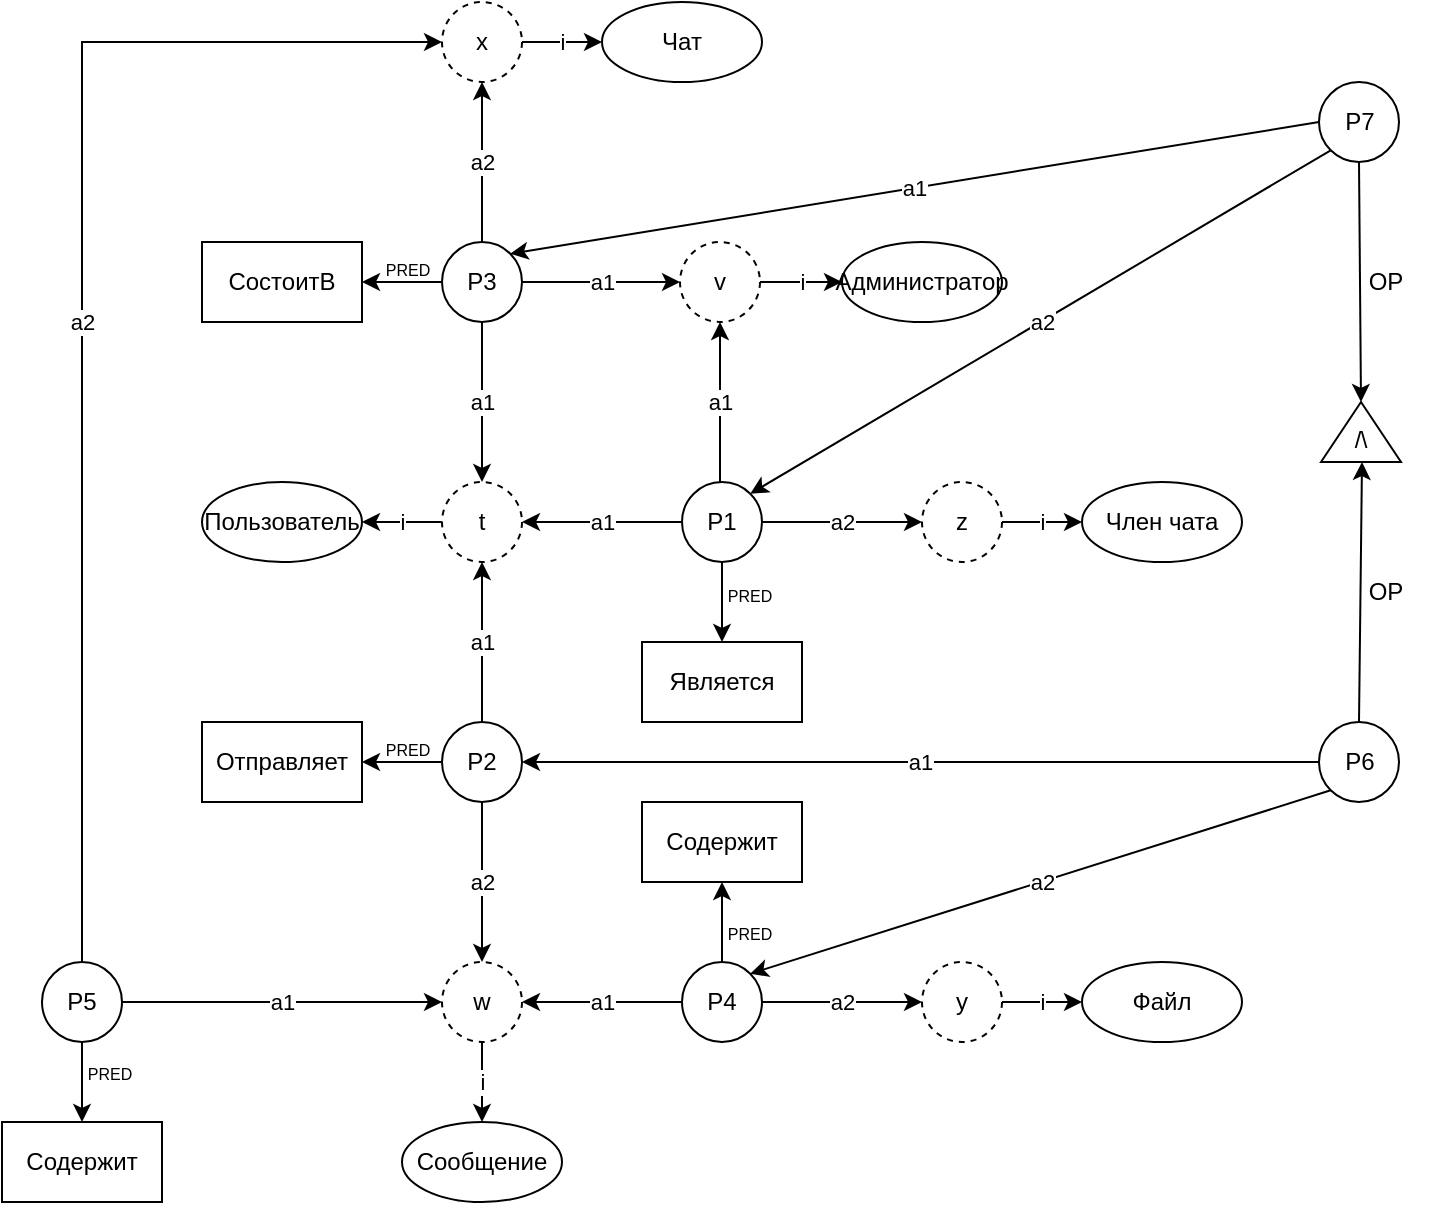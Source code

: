 <mxfile version="24.5.4" type="github">
  <diagram name="Страница — 1" id="cL5zYSq91LqEgFXlHr-6">
    <mxGraphModel dx="1728" dy="950" grid="1" gridSize="10" guides="1" tooltips="1" connect="1" arrows="1" fold="1" page="1" pageScale="1" pageWidth="827" pageHeight="1169" math="0" shadow="0">
      <root>
        <mxCell id="0" />
        <mxCell id="1" parent="0" />
        <mxCell id="PWmW-OovI-Y7tzKx8yKO-1" value="Пользователь" style="ellipse;whiteSpace=wrap;html=1;" vertex="1" parent="1">
          <mxGeometry x="120" y="840" width="80" height="40" as="geometry" />
        </mxCell>
        <mxCell id="PWmW-OovI-Y7tzKx8yKO-2" value="" style="endArrow=classic;html=1;rounded=0;entryX=1;entryY=0.5;entryDx=0;entryDy=0;exitX=0;exitY=0.5;exitDx=0;exitDy=0;" edge="1" parent="1" source="PWmW-OovI-Y7tzKx8yKO-4" target="PWmW-OovI-Y7tzKx8yKO-1">
          <mxGeometry relative="1" as="geometry">
            <mxPoint x="180" y="900" as="sourcePoint" />
            <mxPoint x="280" y="900" as="targetPoint" />
          </mxGeometry>
        </mxCell>
        <mxCell id="PWmW-OovI-Y7tzKx8yKO-3" value="i" style="edgeLabel;resizable=0;html=1;;align=center;verticalAlign=middle;" connectable="0" vertex="1" parent="PWmW-OovI-Y7tzKx8yKO-2">
          <mxGeometry relative="1" as="geometry" />
        </mxCell>
        <mxCell id="PWmW-OovI-Y7tzKx8yKO-4" value="t" style="ellipse;whiteSpace=wrap;html=1;align=center;dashed=1;" vertex="1" parent="1">
          <mxGeometry x="240" y="840" width="40" height="40" as="geometry" />
        </mxCell>
        <mxCell id="PWmW-OovI-Y7tzKx8yKO-5" value="P1" style="ellipse;whiteSpace=wrap;html=1;" vertex="1" parent="1">
          <mxGeometry x="360" y="840" width="40" height="40" as="geometry" />
        </mxCell>
        <mxCell id="PWmW-OovI-Y7tzKx8yKO-6" value="Является" style="rounded=0;whiteSpace=wrap;html=1;" vertex="1" parent="1">
          <mxGeometry x="340" y="920" width="80" height="40" as="geometry" />
        </mxCell>
        <mxCell id="PWmW-OovI-Y7tzKx8yKO-7" value="" style="endArrow=classic;html=1;rounded=0;" edge="1" parent="1">
          <mxGeometry width="50" height="50" relative="1" as="geometry">
            <mxPoint x="380" y="880" as="sourcePoint" />
            <mxPoint x="380" y="920" as="targetPoint" />
          </mxGeometry>
        </mxCell>
        <mxCell id="PWmW-OovI-Y7tzKx8yKO-8" value="&lt;font style=&quot;font-size: 8px;&quot;&gt;PRED&lt;/font&gt;" style="text;html=1;align=center;verticalAlign=middle;whiteSpace=wrap;rounded=0;" vertex="1" parent="1">
          <mxGeometry x="364" y="881" width="60" height="30" as="geometry" />
        </mxCell>
        <mxCell id="PWmW-OovI-Y7tzKx8yKO-9" value="Член чата" style="ellipse;whiteSpace=wrap;html=1;" vertex="1" parent="1">
          <mxGeometry x="560" y="840" width="80" height="40" as="geometry" />
        </mxCell>
        <mxCell id="PWmW-OovI-Y7tzKx8yKO-10" value="" style="endArrow=classic;html=1;rounded=0;exitX=1;exitY=0.5;exitDx=0;exitDy=0;entryX=0;entryY=0.5;entryDx=0;entryDy=0;" edge="1" parent="1" source="PWmW-OovI-Y7tzKx8yKO-12" target="PWmW-OovI-Y7tzKx8yKO-9">
          <mxGeometry relative="1" as="geometry">
            <mxPoint x="658.5" y="910" as="sourcePoint" />
            <mxPoint x="590" y="860" as="targetPoint" />
          </mxGeometry>
        </mxCell>
        <mxCell id="PWmW-OovI-Y7tzKx8yKO-11" value="i" style="edgeLabel;resizable=0;html=1;;align=center;verticalAlign=middle;" connectable="0" vertex="1" parent="PWmW-OovI-Y7tzKx8yKO-10">
          <mxGeometry relative="1" as="geometry" />
        </mxCell>
        <mxCell id="PWmW-OovI-Y7tzKx8yKO-12" value="z" style="ellipse;whiteSpace=wrap;html=1;align=center;dashed=1;" vertex="1" parent="1">
          <mxGeometry x="480" y="840" width="40" height="40" as="geometry" />
        </mxCell>
        <mxCell id="PWmW-OovI-Y7tzKx8yKO-13" value="" style="endArrow=classic;html=1;rounded=0;entryX=1;entryY=0.5;entryDx=0;entryDy=0;exitX=0;exitY=0.5;exitDx=0;exitDy=0;" edge="1" parent="1" source="PWmW-OovI-Y7tzKx8yKO-5" target="PWmW-OovI-Y7tzKx8yKO-4">
          <mxGeometry relative="1" as="geometry">
            <mxPoint x="315" y="820" as="sourcePoint" />
            <mxPoint x="315" y="860" as="targetPoint" />
            <Array as="points" />
          </mxGeometry>
        </mxCell>
        <mxCell id="PWmW-OovI-Y7tzKx8yKO-14" value="a1" style="edgeLabel;resizable=0;html=1;;align=center;verticalAlign=middle;" connectable="0" vertex="1" parent="PWmW-OovI-Y7tzKx8yKO-13">
          <mxGeometry relative="1" as="geometry" />
        </mxCell>
        <mxCell id="PWmW-OovI-Y7tzKx8yKO-15" value="" style="endArrow=classic;html=1;rounded=0;entryX=0;entryY=0.5;entryDx=0;entryDy=0;exitX=1;exitY=0.5;exitDx=0;exitDy=0;" edge="1" parent="1" source="PWmW-OovI-Y7tzKx8yKO-5" target="PWmW-OovI-Y7tzKx8yKO-12">
          <mxGeometry relative="1" as="geometry">
            <mxPoint x="400" y="880" as="sourcePoint" />
            <mxPoint x="480" y="880" as="targetPoint" />
          </mxGeometry>
        </mxCell>
        <mxCell id="PWmW-OovI-Y7tzKx8yKO-16" value="a2" style="edgeLabel;resizable=0;html=1;;align=center;verticalAlign=middle;" connectable="0" vertex="1" parent="PWmW-OovI-Y7tzKx8yKO-15">
          <mxGeometry relative="1" as="geometry" />
        </mxCell>
        <mxCell id="PWmW-OovI-Y7tzKx8yKO-17" value="P2" style="ellipse;whiteSpace=wrap;html=1;" vertex="1" parent="1">
          <mxGeometry x="240" y="960" width="40" height="40" as="geometry" />
        </mxCell>
        <mxCell id="PWmW-OovI-Y7tzKx8yKO-18" value="" style="endArrow=classic;html=1;rounded=0;exitX=0;exitY=0.5;exitDx=0;exitDy=0;entryX=1;entryY=0.5;entryDx=0;entryDy=0;" edge="1" parent="1" source="PWmW-OovI-Y7tzKx8yKO-17" target="PWmW-OovI-Y7tzKx8yKO-20">
          <mxGeometry width="50" height="50" relative="1" as="geometry">
            <mxPoint x="196" y="980" as="sourcePoint" />
            <mxPoint x="160" y="980" as="targetPoint" />
          </mxGeometry>
        </mxCell>
        <mxCell id="PWmW-OovI-Y7tzKx8yKO-19" value="&lt;font style=&quot;font-size: 8px;&quot;&gt;PRED&lt;/font&gt;" style="text;html=1;align=center;verticalAlign=middle;whiteSpace=wrap;rounded=0;" vertex="1" parent="1">
          <mxGeometry x="193" y="958" width="60" height="30" as="geometry" />
        </mxCell>
        <mxCell id="PWmW-OovI-Y7tzKx8yKO-20" value="Отправляет" style="rounded=0;whiteSpace=wrap;html=1;" vertex="1" parent="1">
          <mxGeometry x="120" y="960" width="80" height="40" as="geometry" />
        </mxCell>
        <mxCell id="PWmW-OovI-Y7tzKx8yKO-21" value="" style="endArrow=classic;html=1;rounded=0;entryX=0.5;entryY=1;entryDx=0;entryDy=0;exitX=0.5;exitY=0;exitDx=0;exitDy=0;" edge="1" parent="1" source="PWmW-OovI-Y7tzKx8yKO-17" target="PWmW-OovI-Y7tzKx8yKO-4">
          <mxGeometry relative="1" as="geometry">
            <mxPoint x="370" y="960" as="sourcePoint" />
            <mxPoint x="290" y="960" as="targetPoint" />
            <Array as="points" />
          </mxGeometry>
        </mxCell>
        <mxCell id="PWmW-OovI-Y7tzKx8yKO-22" value="a1" style="edgeLabel;resizable=0;html=1;;align=center;verticalAlign=middle;" connectable="0" vertex="1" parent="PWmW-OovI-Y7tzKx8yKO-21">
          <mxGeometry relative="1" as="geometry" />
        </mxCell>
        <mxCell id="PWmW-OovI-Y7tzKx8yKO-23" value="Сообщение" style="ellipse;whiteSpace=wrap;html=1;" vertex="1" parent="1">
          <mxGeometry x="220" y="1160" width="80" height="40" as="geometry" />
        </mxCell>
        <mxCell id="PWmW-OovI-Y7tzKx8yKO-24" value="" style="endArrow=classic;html=1;rounded=0;entryX=0.5;entryY=0;entryDx=0;entryDy=0;exitX=0.5;exitY=1;exitDx=0;exitDy=0;" edge="1" parent="1" source="PWmW-OovI-Y7tzKx8yKO-26" target="PWmW-OovI-Y7tzKx8yKO-23">
          <mxGeometry relative="1" as="geometry">
            <mxPoint x="180" y="1140" as="sourcePoint" />
            <mxPoint x="160" y="1100" as="targetPoint" />
          </mxGeometry>
        </mxCell>
        <mxCell id="PWmW-OovI-Y7tzKx8yKO-25" value="i" style="edgeLabel;resizable=0;html=1;;align=center;verticalAlign=middle;" connectable="0" vertex="1" parent="PWmW-OovI-Y7tzKx8yKO-24">
          <mxGeometry relative="1" as="geometry" />
        </mxCell>
        <mxCell id="PWmW-OovI-Y7tzKx8yKO-26" value="w" style="ellipse;whiteSpace=wrap;html=1;align=center;dashed=1;" vertex="1" parent="1">
          <mxGeometry x="240" y="1080" width="40" height="40" as="geometry" />
        </mxCell>
        <mxCell id="PWmW-OovI-Y7tzKx8yKO-27" value="" style="endArrow=classic;html=1;rounded=0;entryX=0.5;entryY=0;entryDx=0;entryDy=0;exitX=0.5;exitY=1;exitDx=0;exitDy=0;" edge="1" parent="1" source="PWmW-OovI-Y7tzKx8yKO-17" target="PWmW-OovI-Y7tzKx8yKO-26">
          <mxGeometry relative="1" as="geometry">
            <mxPoint x="330" y="1060" as="sourcePoint" />
            <mxPoint x="410" y="1060" as="targetPoint" />
          </mxGeometry>
        </mxCell>
        <mxCell id="PWmW-OovI-Y7tzKx8yKO-28" value="a2" style="edgeLabel;resizable=0;html=1;;align=center;verticalAlign=middle;" connectable="0" vertex="1" parent="PWmW-OovI-Y7tzKx8yKO-27">
          <mxGeometry relative="1" as="geometry" />
        </mxCell>
        <mxCell id="PWmW-OovI-Y7tzKx8yKO-29" value="Администратор" style="ellipse;whiteSpace=wrap;html=1;" vertex="1" parent="1">
          <mxGeometry x="440" y="720" width="80" height="40" as="geometry" />
        </mxCell>
        <mxCell id="PWmW-OovI-Y7tzKx8yKO-30" value="" style="endArrow=classic;html=1;rounded=0;exitX=1;exitY=0.5;exitDx=0;exitDy=0;" edge="1" parent="1" source="PWmW-OovI-Y7tzKx8yKO-32">
          <mxGeometry relative="1" as="geometry">
            <mxPoint x="700" y="790" as="sourcePoint" />
            <mxPoint x="440" y="740" as="targetPoint" />
          </mxGeometry>
        </mxCell>
        <mxCell id="PWmW-OovI-Y7tzKx8yKO-31" value="i" style="edgeLabel;resizable=0;html=1;;align=center;verticalAlign=middle;" connectable="0" vertex="1" parent="PWmW-OovI-Y7tzKx8yKO-30">
          <mxGeometry relative="1" as="geometry" />
        </mxCell>
        <mxCell id="PWmW-OovI-Y7tzKx8yKO-32" value="v" style="ellipse;whiteSpace=wrap;html=1;align=center;dashed=1;" vertex="1" parent="1">
          <mxGeometry x="359" y="720" width="40" height="40" as="geometry" />
        </mxCell>
        <mxCell id="PWmW-OovI-Y7tzKx8yKO-33" value="" style="endArrow=classic;html=1;rounded=0;entryX=0.5;entryY=1;entryDx=0;entryDy=0;" edge="1" parent="1" target="PWmW-OovI-Y7tzKx8yKO-32">
          <mxGeometry relative="1" as="geometry">
            <mxPoint x="379" y="840" as="sourcePoint" />
            <mxPoint x="290" y="820" as="targetPoint" />
            <Array as="points" />
          </mxGeometry>
        </mxCell>
        <mxCell id="PWmW-OovI-Y7tzKx8yKO-34" value="a1" style="edgeLabel;resizable=0;html=1;;align=center;verticalAlign=middle;" connectable="0" vertex="1" parent="PWmW-OovI-Y7tzKx8yKO-33">
          <mxGeometry relative="1" as="geometry" />
        </mxCell>
        <mxCell id="PWmW-OovI-Y7tzKx8yKO-35" value="СостоитВ" style="rounded=0;whiteSpace=wrap;html=1;" vertex="1" parent="1">
          <mxGeometry x="120" y="720" width="80" height="40" as="geometry" />
        </mxCell>
        <mxCell id="PWmW-OovI-Y7tzKx8yKO-36" value="P3" style="ellipse;whiteSpace=wrap;html=1;" vertex="1" parent="1">
          <mxGeometry x="240" y="720" width="40" height="40" as="geometry" />
        </mxCell>
        <mxCell id="PWmW-OovI-Y7tzKx8yKO-37" value="" style="endArrow=classic;html=1;rounded=0;exitX=0;exitY=0.5;exitDx=0;exitDy=0;entryX=1;entryY=0.5;entryDx=0;entryDy=0;" edge="1" parent="1" source="PWmW-OovI-Y7tzKx8yKO-36" target="PWmW-OovI-Y7tzKx8yKO-35">
          <mxGeometry width="50" height="50" relative="1" as="geometry">
            <mxPoint x="150" y="810" as="sourcePoint" />
            <mxPoint x="150" y="770" as="targetPoint" />
          </mxGeometry>
        </mxCell>
        <mxCell id="PWmW-OovI-Y7tzKx8yKO-38" value="&lt;font style=&quot;font-size: 8px;&quot;&gt;PRED&lt;/font&gt;" style="text;html=1;align=center;verticalAlign=middle;whiteSpace=wrap;rounded=0;" vertex="1" parent="1">
          <mxGeometry x="193" y="718" width="60" height="30" as="geometry" />
        </mxCell>
        <mxCell id="PWmW-OovI-Y7tzKx8yKO-39" value="Чат" style="ellipse;whiteSpace=wrap;html=1;" vertex="1" parent="1">
          <mxGeometry x="320" y="600" width="80" height="40" as="geometry" />
        </mxCell>
        <mxCell id="PWmW-OovI-Y7tzKx8yKO-40" value="" style="endArrow=classic;html=1;rounded=0;exitX=1;exitY=0.5;exitDx=0;exitDy=0;entryX=0;entryY=0.5;entryDx=0;entryDy=0;" edge="1" parent="1" source="PWmW-OovI-Y7tzKx8yKO-42" target="PWmW-OovI-Y7tzKx8yKO-39">
          <mxGeometry relative="1" as="geometry">
            <mxPoint x="340" y="560" as="sourcePoint" />
            <mxPoint x="200" y="620" as="targetPoint" />
          </mxGeometry>
        </mxCell>
        <mxCell id="PWmW-OovI-Y7tzKx8yKO-41" value="i" style="edgeLabel;resizable=0;html=1;;align=center;verticalAlign=middle;" connectable="0" vertex="1" parent="PWmW-OovI-Y7tzKx8yKO-40">
          <mxGeometry relative="1" as="geometry" />
        </mxCell>
        <mxCell id="PWmW-OovI-Y7tzKx8yKO-42" value="x" style="ellipse;whiteSpace=wrap;html=1;align=center;dashed=1;" vertex="1" parent="1">
          <mxGeometry x="240" y="600" width="40" height="40" as="geometry" />
        </mxCell>
        <mxCell id="PWmW-OovI-Y7tzKx8yKO-43" value="" style="endArrow=classic;html=1;rounded=0;entryX=0.5;entryY=0;entryDx=0;entryDy=0;exitX=0.5;exitY=1;exitDx=0;exitDy=0;" edge="1" parent="1" source="PWmW-OovI-Y7tzKx8yKO-36" target="PWmW-OovI-Y7tzKx8yKO-4">
          <mxGeometry relative="1" as="geometry">
            <mxPoint x="320" y="790" as="sourcePoint" />
            <mxPoint x="320" y="710" as="targetPoint" />
            <Array as="points" />
          </mxGeometry>
        </mxCell>
        <mxCell id="PWmW-OovI-Y7tzKx8yKO-44" value="a1" style="edgeLabel;resizable=0;html=1;;align=center;verticalAlign=middle;" connectable="0" vertex="1" parent="PWmW-OovI-Y7tzKx8yKO-43">
          <mxGeometry relative="1" as="geometry" />
        </mxCell>
        <mxCell id="PWmW-OovI-Y7tzKx8yKO-45" value="" style="endArrow=classic;html=1;rounded=0;entryX=0.5;entryY=1;entryDx=0;entryDy=0;exitX=0.5;exitY=0;exitDx=0;exitDy=0;" edge="1" parent="1" source="PWmW-OovI-Y7tzKx8yKO-36" target="PWmW-OovI-Y7tzKx8yKO-42">
          <mxGeometry relative="1" as="geometry">
            <mxPoint x="320" y="668" as="sourcePoint" />
            <mxPoint x="320" y="748" as="targetPoint" />
          </mxGeometry>
        </mxCell>
        <mxCell id="PWmW-OovI-Y7tzKx8yKO-46" value="a2" style="edgeLabel;resizable=0;html=1;;align=center;verticalAlign=middle;" connectable="0" vertex="1" parent="PWmW-OovI-Y7tzKx8yKO-45">
          <mxGeometry relative="1" as="geometry" />
        </mxCell>
        <mxCell id="PWmW-OovI-Y7tzKx8yKO-47" value="" style="endArrow=classic;html=1;rounded=0;entryX=0;entryY=0.5;entryDx=0;entryDy=0;exitX=1;exitY=0.5;exitDx=0;exitDy=0;" edge="1" parent="1" source="PWmW-OovI-Y7tzKx8yKO-36" target="PWmW-OovI-Y7tzKx8yKO-32">
          <mxGeometry relative="1" as="geometry">
            <mxPoint x="270" y="770" as="sourcePoint" />
            <mxPoint x="270" y="850" as="targetPoint" />
            <Array as="points" />
          </mxGeometry>
        </mxCell>
        <mxCell id="PWmW-OovI-Y7tzKx8yKO-48" value="a1" style="edgeLabel;resizable=0;html=1;;align=center;verticalAlign=middle;" connectable="0" vertex="1" parent="PWmW-OovI-Y7tzKx8yKO-47">
          <mxGeometry relative="1" as="geometry" />
        </mxCell>
        <mxCell id="PWmW-OovI-Y7tzKx8yKO-49" value="Содержит" style="rounded=0;whiteSpace=wrap;html=1;" vertex="1" parent="1">
          <mxGeometry x="340" y="1000" width="80" height="40" as="geometry" />
        </mxCell>
        <mxCell id="PWmW-OovI-Y7tzKx8yKO-50" value="P4" style="ellipse;whiteSpace=wrap;html=1;" vertex="1" parent="1">
          <mxGeometry x="360" y="1080" width="40" height="40" as="geometry" />
        </mxCell>
        <mxCell id="PWmW-OovI-Y7tzKx8yKO-51" value="Файл" style="ellipse;whiteSpace=wrap;html=1;" vertex="1" parent="1">
          <mxGeometry x="560" y="1080" width="80" height="40" as="geometry" />
        </mxCell>
        <mxCell id="PWmW-OovI-Y7tzKx8yKO-52" value="" style="endArrow=classic;html=1;rounded=0;exitX=1;exitY=0.5;exitDx=0;exitDy=0;" edge="1" parent="1" source="PWmW-OovI-Y7tzKx8yKO-54">
          <mxGeometry relative="1" as="geometry">
            <mxPoint x="680" y="1150" as="sourcePoint" />
            <mxPoint x="560" y="1100" as="targetPoint" />
          </mxGeometry>
        </mxCell>
        <mxCell id="PWmW-OovI-Y7tzKx8yKO-53" value="i" style="edgeLabel;resizable=0;html=1;;align=center;verticalAlign=middle;" connectable="0" vertex="1" parent="PWmW-OovI-Y7tzKx8yKO-52">
          <mxGeometry relative="1" as="geometry" />
        </mxCell>
        <mxCell id="PWmW-OovI-Y7tzKx8yKO-54" value="y" style="ellipse;whiteSpace=wrap;html=1;align=center;dashed=1;" vertex="1" parent="1">
          <mxGeometry x="480" y="1080" width="40" height="40" as="geometry" />
        </mxCell>
        <mxCell id="PWmW-OovI-Y7tzKx8yKO-55" value="" style="endArrow=classic;html=1;rounded=0;entryX=1;entryY=0.5;entryDx=0;entryDy=0;exitX=0;exitY=0.5;exitDx=0;exitDy=0;" edge="1" parent="1" source="PWmW-OovI-Y7tzKx8yKO-50" target="PWmW-OovI-Y7tzKx8yKO-26">
          <mxGeometry relative="1" as="geometry">
            <mxPoint x="370" y="1080" as="sourcePoint" />
            <mxPoint x="290" y="1080" as="targetPoint" />
            <Array as="points" />
          </mxGeometry>
        </mxCell>
        <mxCell id="PWmW-OovI-Y7tzKx8yKO-56" value="a1" style="edgeLabel;resizable=0;html=1;;align=center;verticalAlign=middle;" connectable="0" vertex="1" parent="PWmW-OovI-Y7tzKx8yKO-55">
          <mxGeometry relative="1" as="geometry" />
        </mxCell>
        <mxCell id="PWmW-OovI-Y7tzKx8yKO-57" value="" style="endArrow=classic;html=1;rounded=0;entryX=0;entryY=0.5;entryDx=0;entryDy=0;exitX=1;exitY=0.5;exitDx=0;exitDy=0;" edge="1" parent="1" source="PWmW-OovI-Y7tzKx8yKO-50" target="PWmW-OovI-Y7tzKx8yKO-54">
          <mxGeometry relative="1" as="geometry">
            <mxPoint x="460" y="1070" as="sourcePoint" />
            <mxPoint x="540" y="1070" as="targetPoint" />
          </mxGeometry>
        </mxCell>
        <mxCell id="PWmW-OovI-Y7tzKx8yKO-58" value="a2" style="edgeLabel;resizable=0;html=1;;align=center;verticalAlign=middle;" connectable="0" vertex="1" parent="PWmW-OovI-Y7tzKx8yKO-57">
          <mxGeometry relative="1" as="geometry" />
        </mxCell>
        <mxCell id="PWmW-OovI-Y7tzKx8yKO-59" value="" style="endArrow=classic;html=1;rounded=0;exitX=0.5;exitY=0;exitDx=0;exitDy=0;entryX=0.5;entryY=1;entryDx=0;entryDy=0;" edge="1" parent="1" source="PWmW-OovI-Y7tzKx8yKO-50" target="PWmW-OovI-Y7tzKx8yKO-49">
          <mxGeometry width="50" height="50" relative="1" as="geometry">
            <mxPoint x="456" y="1040" as="sourcePoint" />
            <mxPoint x="456" y="1080" as="targetPoint" />
          </mxGeometry>
        </mxCell>
        <mxCell id="PWmW-OovI-Y7tzKx8yKO-60" value="&lt;font style=&quot;font-size: 8px;&quot;&gt;PRED&lt;/font&gt;" style="text;html=1;align=center;verticalAlign=middle;whiteSpace=wrap;rounded=0;" vertex="1" parent="1">
          <mxGeometry x="364" y="1050" width="60" height="30" as="geometry" />
        </mxCell>
        <mxCell id="PWmW-OovI-Y7tzKx8yKO-61" value="P5" style="ellipse;whiteSpace=wrap;html=1;" vertex="1" parent="1">
          <mxGeometry x="40" y="1080" width="40" height="40" as="geometry" />
        </mxCell>
        <mxCell id="PWmW-OovI-Y7tzKx8yKO-62" value="" style="endArrow=classic;html=1;rounded=0;entryX=0;entryY=0.5;entryDx=0;entryDy=0;exitX=1;exitY=0.5;exitDx=0;exitDy=0;" edge="1" parent="1" source="PWmW-OovI-Y7tzKx8yKO-61" target="PWmW-OovI-Y7tzKx8yKO-26">
          <mxGeometry relative="1" as="geometry">
            <mxPoint x="100" y="1099.71" as="sourcePoint" />
            <mxPoint x="179" y="1099.71" as="targetPoint" />
            <Array as="points" />
          </mxGeometry>
        </mxCell>
        <mxCell id="PWmW-OovI-Y7tzKx8yKO-63" value="a1" style="edgeLabel;resizable=0;html=1;;align=center;verticalAlign=middle;" connectable="0" vertex="1" parent="PWmW-OovI-Y7tzKx8yKO-62">
          <mxGeometry relative="1" as="geometry" />
        </mxCell>
        <mxCell id="PWmW-OovI-Y7tzKx8yKO-64" value="" style="endArrow=classic;html=1;rounded=0;exitX=0.5;exitY=0;exitDx=0;exitDy=0;entryX=0;entryY=0.5;entryDx=0;entryDy=0;" edge="1" parent="1" source="PWmW-OovI-Y7tzKx8yKO-61" target="PWmW-OovI-Y7tzKx8yKO-42">
          <mxGeometry relative="1" as="geometry">
            <mxPoint x="59.71" y="1038" as="sourcePoint" />
            <mxPoint x="60" y="630" as="targetPoint" />
            <Array as="points">
              <mxPoint x="60" y="620" />
            </Array>
          </mxGeometry>
        </mxCell>
        <mxCell id="PWmW-OovI-Y7tzKx8yKO-65" value="a2" style="edgeLabel;resizable=0;html=1;;align=center;verticalAlign=middle;" connectable="0" vertex="1" parent="PWmW-OovI-Y7tzKx8yKO-64">
          <mxGeometry relative="1" as="geometry" />
        </mxCell>
        <mxCell id="PWmW-OovI-Y7tzKx8yKO-67" value="P6" style="ellipse;whiteSpace=wrap;html=1;" vertex="1" parent="1">
          <mxGeometry x="678.5" y="960" width="40" height="40" as="geometry" />
        </mxCell>
        <mxCell id="PWmW-OovI-Y7tzKx8yKO-68" value="" style="endArrow=classic;html=1;rounded=0;entryX=1;entryY=0.5;entryDx=0;entryDy=0;exitX=0;exitY=0.5;exitDx=0;exitDy=0;" edge="1" parent="1" source="PWmW-OovI-Y7tzKx8yKO-67" target="PWmW-OovI-Y7tzKx8yKO-17">
          <mxGeometry relative="1" as="geometry">
            <mxPoint x="424" y="979.71" as="sourcePoint" />
            <mxPoint x="344" y="979.71" as="targetPoint" />
            <Array as="points" />
          </mxGeometry>
        </mxCell>
        <mxCell id="PWmW-OovI-Y7tzKx8yKO-69" value="a1" style="edgeLabel;resizable=0;html=1;;align=center;verticalAlign=middle;" connectable="0" vertex="1" parent="PWmW-OovI-Y7tzKx8yKO-68">
          <mxGeometry relative="1" as="geometry" />
        </mxCell>
        <mxCell id="PWmW-OovI-Y7tzKx8yKO-70" value="" style="endArrow=classic;html=1;rounded=0;entryX=1;entryY=0;entryDx=0;entryDy=0;exitX=0;exitY=1;exitDx=0;exitDy=0;" edge="1" parent="1" source="PWmW-OovI-Y7tzKx8yKO-67" target="PWmW-OovI-Y7tzKx8yKO-50">
          <mxGeometry relative="1" as="geometry">
            <mxPoint x="410" y="1110" as="sourcePoint" />
            <mxPoint x="490" y="1110" as="targetPoint" />
          </mxGeometry>
        </mxCell>
        <mxCell id="PWmW-OovI-Y7tzKx8yKO-71" value="a2" style="edgeLabel;resizable=0;html=1;;align=center;verticalAlign=middle;" connectable="0" vertex="1" parent="PWmW-OovI-Y7tzKx8yKO-70">
          <mxGeometry relative="1" as="geometry" />
        </mxCell>
        <mxCell id="PWmW-OovI-Y7tzKx8yKO-72" value="P7" style="ellipse;whiteSpace=wrap;html=1;" vertex="1" parent="1">
          <mxGeometry x="678.5" y="640" width="40" height="40" as="geometry" />
        </mxCell>
        <mxCell id="PWmW-OovI-Y7tzKx8yKO-73" value="" style="endArrow=classic;html=1;rounded=0;entryX=1;entryY=0;entryDx=0;entryDy=0;exitX=0;exitY=0.5;exitDx=0;exitDy=0;" edge="1" parent="1" source="PWmW-OovI-Y7tzKx8yKO-72" target="PWmW-OovI-Y7tzKx8yKO-36">
          <mxGeometry relative="1" as="geometry">
            <mxPoint x="674" y="659.71" as="sourcePoint" />
            <mxPoint x="275" y="659.71" as="targetPoint" />
            <Array as="points" />
          </mxGeometry>
        </mxCell>
        <mxCell id="PWmW-OovI-Y7tzKx8yKO-74" value="a1" style="edgeLabel;resizable=0;html=1;;align=center;verticalAlign=middle;" connectable="0" vertex="1" parent="PWmW-OovI-Y7tzKx8yKO-73">
          <mxGeometry relative="1" as="geometry" />
        </mxCell>
        <mxCell id="PWmW-OovI-Y7tzKx8yKO-75" value="" style="endArrow=classic;html=1;rounded=0;entryX=1;entryY=0;entryDx=0;entryDy=0;exitX=0;exitY=1;exitDx=0;exitDy=0;" edge="1" parent="1" source="PWmW-OovI-Y7tzKx8yKO-72" target="PWmW-OovI-Y7tzKx8yKO-5">
          <mxGeometry relative="1" as="geometry">
            <mxPoint x="704" y="748" as="sourcePoint" />
            <mxPoint x="414" y="840" as="targetPoint" />
          </mxGeometry>
        </mxCell>
        <mxCell id="PWmW-OovI-Y7tzKx8yKO-76" value="a2" style="edgeLabel;resizable=0;html=1;;align=center;verticalAlign=middle;" connectable="0" vertex="1" parent="PWmW-OovI-Y7tzKx8yKO-75">
          <mxGeometry relative="1" as="geometry" />
        </mxCell>
        <mxCell id="PWmW-OovI-Y7tzKx8yKO-77" value="" style="group" vertex="1" connectable="0" parent="1">
          <mxGeometry x="668" y="800" width="63" height="34" as="geometry" />
        </mxCell>
        <mxCell id="PWmW-OovI-Y7tzKx8yKO-78" value="" style="verticalLabelPosition=bottom;verticalAlign=top;html=1;shape=mxgraph.basic.acute_triangle;dx=0.5;" vertex="1" parent="PWmW-OovI-Y7tzKx8yKO-77">
          <mxGeometry x="11.5" width="40" height="30" as="geometry" />
        </mxCell>
        <mxCell id="PWmW-OovI-Y7tzKx8yKO-79" value="" style="group" vertex="1" connectable="0" parent="PWmW-OovI-Y7tzKx8yKO-77">
          <mxGeometry y="4" width="63" height="30" as="geometry" />
        </mxCell>
        <mxCell id="PWmW-OovI-Y7tzKx8yKO-80" value="\" style="text;html=1;align=center;verticalAlign=middle;whiteSpace=wrap;rounded=0;" vertex="1" parent="PWmW-OovI-Y7tzKx8yKO-79">
          <mxGeometry x="3" width="60" height="30" as="geometry" />
        </mxCell>
        <mxCell id="PWmW-OovI-Y7tzKx8yKO-81" value="/" style="text;html=1;align=center;verticalAlign=middle;whiteSpace=wrap;rounded=0;" vertex="1" parent="PWmW-OovI-Y7tzKx8yKO-79">
          <mxGeometry width="60" height="30" as="geometry" />
        </mxCell>
        <mxCell id="PWmW-OovI-Y7tzKx8yKO-82" value="OP" style="text;html=1;align=center;verticalAlign=middle;whiteSpace=wrap;rounded=0;" vertex="1" parent="1">
          <mxGeometry x="681.5" y="725" width="60" height="30" as="geometry" />
        </mxCell>
        <mxCell id="PWmW-OovI-Y7tzKx8yKO-83" value="" style="endArrow=classic;html=1;rounded=0;exitX=0.5;exitY=1;exitDx=0;exitDy=0;entryX=0;entryY=0;entryDx=20;entryDy=0;entryPerimeter=0;" edge="1" parent="1" source="PWmW-OovI-Y7tzKx8yKO-72" target="PWmW-OovI-Y7tzKx8yKO-78">
          <mxGeometry width="50" height="50" relative="1" as="geometry">
            <mxPoint x="640" y="800" as="sourcePoint" />
            <mxPoint x="690" y="750" as="targetPoint" />
          </mxGeometry>
        </mxCell>
        <mxCell id="PWmW-OovI-Y7tzKx8yKO-84" value="" style="endArrow=classic;html=1;rounded=0;exitX=0.5;exitY=0;exitDx=0;exitDy=0;" edge="1" parent="1" source="PWmW-OovI-Y7tzKx8yKO-67">
          <mxGeometry width="50" height="50" relative="1" as="geometry">
            <mxPoint x="470" y="810" as="sourcePoint" />
            <mxPoint x="700" y="830" as="targetPoint" />
          </mxGeometry>
        </mxCell>
        <mxCell id="PWmW-OovI-Y7tzKx8yKO-85" value="OP" style="text;html=1;align=center;verticalAlign=middle;whiteSpace=wrap;rounded=0;" vertex="1" parent="1">
          <mxGeometry x="681.5" y="880" width="60" height="30" as="geometry" />
        </mxCell>
        <mxCell id="PWmW-OovI-Y7tzKx8yKO-86" value="Содержит" style="rounded=0;whiteSpace=wrap;html=1;" vertex="1" parent="1">
          <mxGeometry x="20" y="1160" width="80" height="40" as="geometry" />
        </mxCell>
        <mxCell id="PWmW-OovI-Y7tzKx8yKO-87" value="" style="endArrow=classic;html=1;rounded=0;exitX=0.5;exitY=1;exitDx=0;exitDy=0;entryX=0.5;entryY=0;entryDx=0;entryDy=0;" edge="1" parent="1" target="PWmW-OovI-Y7tzKx8yKO-86" source="PWmW-OovI-Y7tzKx8yKO-61">
          <mxGeometry width="50" height="50" relative="1" as="geometry">
            <mxPoint x="58" y="1240" as="sourcePoint" />
            <mxPoint x="60" y="1160" as="targetPoint" />
          </mxGeometry>
        </mxCell>
        <mxCell id="PWmW-OovI-Y7tzKx8yKO-88" value="&lt;font style=&quot;font-size: 8px;&quot;&gt;PRED&lt;/font&gt;" style="text;html=1;align=center;verticalAlign=middle;whiteSpace=wrap;rounded=0;" vertex="1" parent="1">
          <mxGeometry x="44" y="1120" width="60" height="30" as="geometry" />
        </mxCell>
      </root>
    </mxGraphModel>
  </diagram>
</mxfile>
